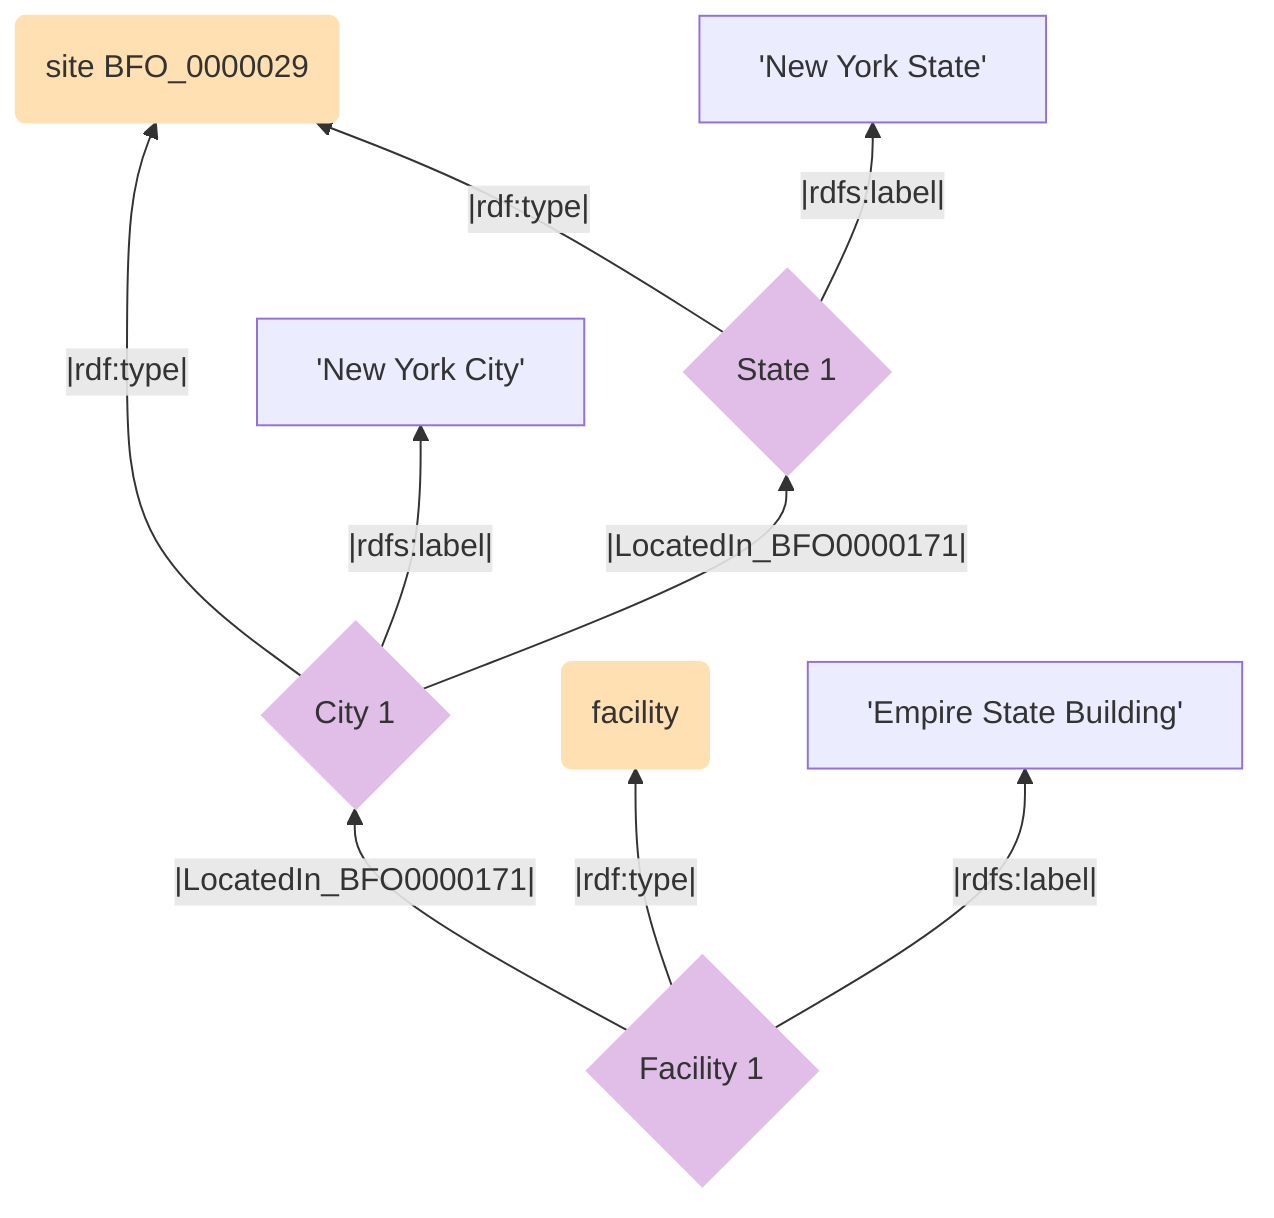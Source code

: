 flowchart BT
   A{"Facility 1"} -- |LocatedIn_BFO0000171| --> B{"City 1"}
    B -- |LocatedIn_BFO0000171| --> C{"State 1"}
    A -- |rdf:type| --> D("facility")
    B -- |rdf:type| --> E("site BFO_0000029")
    C -- |rdf:type| --> E
    A -- |rdfs:label| --> F['Empire State Building']
    B -- |rdfs:label| --> G['New York City']
    C -- |rdfs:label| --> H['New York State']

    style A fill:#E1BEE7,stroke:#E1BEE7
    style B fill:#E1BEE7,stroke:#E1BEE7
    style C stroke:#E1BEE7,fill:#E1BEE7
    style D stroke:#FFE0B2,fill:#FFE0B2
    style E stroke:#FFE0B2,fill:#FFE0B2